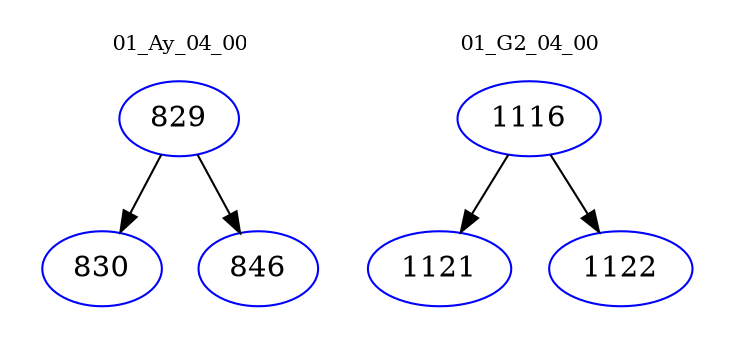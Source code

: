 digraph{
subgraph cluster_0 {
color = white
label = "01_Ay_04_00";
fontsize=10;
T0_829 [label="829", color="blue"]
T0_829 -> T0_830 [color="black"]
T0_830 [label="830", color="blue"]
T0_829 -> T0_846 [color="black"]
T0_846 [label="846", color="blue"]
}
subgraph cluster_1 {
color = white
label = "01_G2_04_00";
fontsize=10;
T1_1116 [label="1116", color="blue"]
T1_1116 -> T1_1121 [color="black"]
T1_1121 [label="1121", color="blue"]
T1_1116 -> T1_1122 [color="black"]
T1_1122 [label="1122", color="blue"]
}
}
